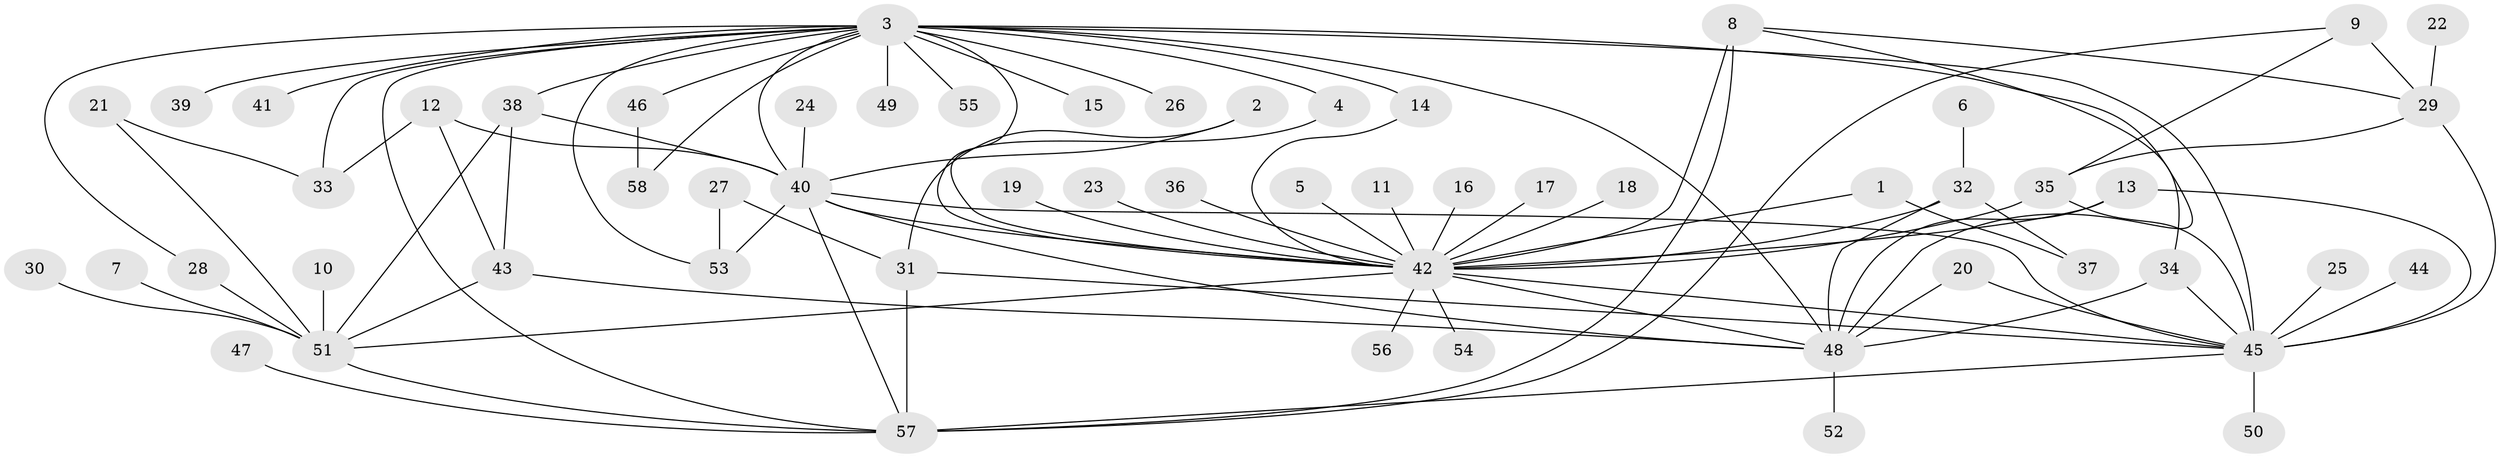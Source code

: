 // original degree distribution, {23: 0.008620689655172414, 5: 0.04310344827586207, 13: 0.017241379310344827, 26: 0.008620689655172414, 2: 0.1896551724137931, 7: 0.017241379310344827, 12: 0.008620689655172414, 4: 0.06896551724137931, 6: 0.034482758620689655, 1: 0.45689655172413796, 3: 0.14655172413793102}
// Generated by graph-tools (version 1.1) at 2025/26/03/09/25 03:26:07]
// undirected, 58 vertices, 94 edges
graph export_dot {
graph [start="1"]
  node [color=gray90,style=filled];
  1;
  2;
  3;
  4;
  5;
  6;
  7;
  8;
  9;
  10;
  11;
  12;
  13;
  14;
  15;
  16;
  17;
  18;
  19;
  20;
  21;
  22;
  23;
  24;
  25;
  26;
  27;
  28;
  29;
  30;
  31;
  32;
  33;
  34;
  35;
  36;
  37;
  38;
  39;
  40;
  41;
  42;
  43;
  44;
  45;
  46;
  47;
  48;
  49;
  50;
  51;
  52;
  53;
  54;
  55;
  56;
  57;
  58;
  1 -- 37 [weight=1.0];
  1 -- 42 [weight=1.0];
  2 -- 31 [weight=1.0];
  2 -- 40 [weight=1.0];
  3 -- 4 [weight=1.0];
  3 -- 14 [weight=1.0];
  3 -- 15 [weight=1.0];
  3 -- 26 [weight=1.0];
  3 -- 28 [weight=1.0];
  3 -- 33 [weight=1.0];
  3 -- 34 [weight=1.0];
  3 -- 38 [weight=1.0];
  3 -- 39 [weight=2.0];
  3 -- 40 [weight=1.0];
  3 -- 41 [weight=1.0];
  3 -- 42 [weight=1.0];
  3 -- 45 [weight=3.0];
  3 -- 46 [weight=1.0];
  3 -- 48 [weight=1.0];
  3 -- 49 [weight=1.0];
  3 -- 53 [weight=1.0];
  3 -- 55 [weight=1.0];
  3 -- 57 [weight=1.0];
  3 -- 58 [weight=1.0];
  4 -- 42 [weight=1.0];
  5 -- 42 [weight=1.0];
  6 -- 32 [weight=1.0];
  7 -- 51 [weight=1.0];
  8 -- 29 [weight=1.0];
  8 -- 42 [weight=1.0];
  8 -- 48 [weight=1.0];
  8 -- 57 [weight=2.0];
  9 -- 29 [weight=1.0];
  9 -- 35 [weight=1.0];
  9 -- 57 [weight=1.0];
  10 -- 51 [weight=1.0];
  11 -- 42 [weight=1.0];
  12 -- 33 [weight=1.0];
  12 -- 40 [weight=1.0];
  12 -- 43 [weight=1.0];
  13 -- 42 [weight=1.0];
  13 -- 45 [weight=1.0];
  13 -- 48 [weight=1.0];
  14 -- 42 [weight=1.0];
  16 -- 42 [weight=1.0];
  17 -- 42 [weight=1.0];
  18 -- 42 [weight=1.0];
  19 -- 42 [weight=1.0];
  20 -- 45 [weight=1.0];
  20 -- 48 [weight=1.0];
  21 -- 33 [weight=1.0];
  21 -- 51 [weight=1.0];
  22 -- 29 [weight=1.0];
  23 -- 42 [weight=1.0];
  24 -- 40 [weight=1.0];
  25 -- 45 [weight=1.0];
  27 -- 31 [weight=1.0];
  27 -- 53 [weight=1.0];
  28 -- 51 [weight=1.0];
  29 -- 35 [weight=1.0];
  29 -- 45 [weight=2.0];
  30 -- 51 [weight=1.0];
  31 -- 45 [weight=1.0];
  31 -- 57 [weight=2.0];
  32 -- 37 [weight=1.0];
  32 -- 42 [weight=2.0];
  32 -- 48 [weight=1.0];
  34 -- 45 [weight=1.0];
  34 -- 48 [weight=1.0];
  35 -- 42 [weight=1.0];
  35 -- 45 [weight=2.0];
  36 -- 42 [weight=1.0];
  38 -- 40 [weight=1.0];
  38 -- 43 [weight=1.0];
  38 -- 51 [weight=1.0];
  40 -- 42 [weight=1.0];
  40 -- 45 [weight=1.0];
  40 -- 48 [weight=1.0];
  40 -- 53 [weight=1.0];
  40 -- 57 [weight=1.0];
  42 -- 45 [weight=1.0];
  42 -- 48 [weight=1.0];
  42 -- 51 [weight=2.0];
  42 -- 54 [weight=1.0];
  42 -- 56 [weight=1.0];
  43 -- 48 [weight=1.0];
  43 -- 51 [weight=1.0];
  44 -- 45 [weight=1.0];
  45 -- 50 [weight=1.0];
  45 -- 57 [weight=1.0];
  46 -- 58 [weight=1.0];
  47 -- 57 [weight=1.0];
  48 -- 52 [weight=1.0];
  51 -- 57 [weight=1.0];
}
